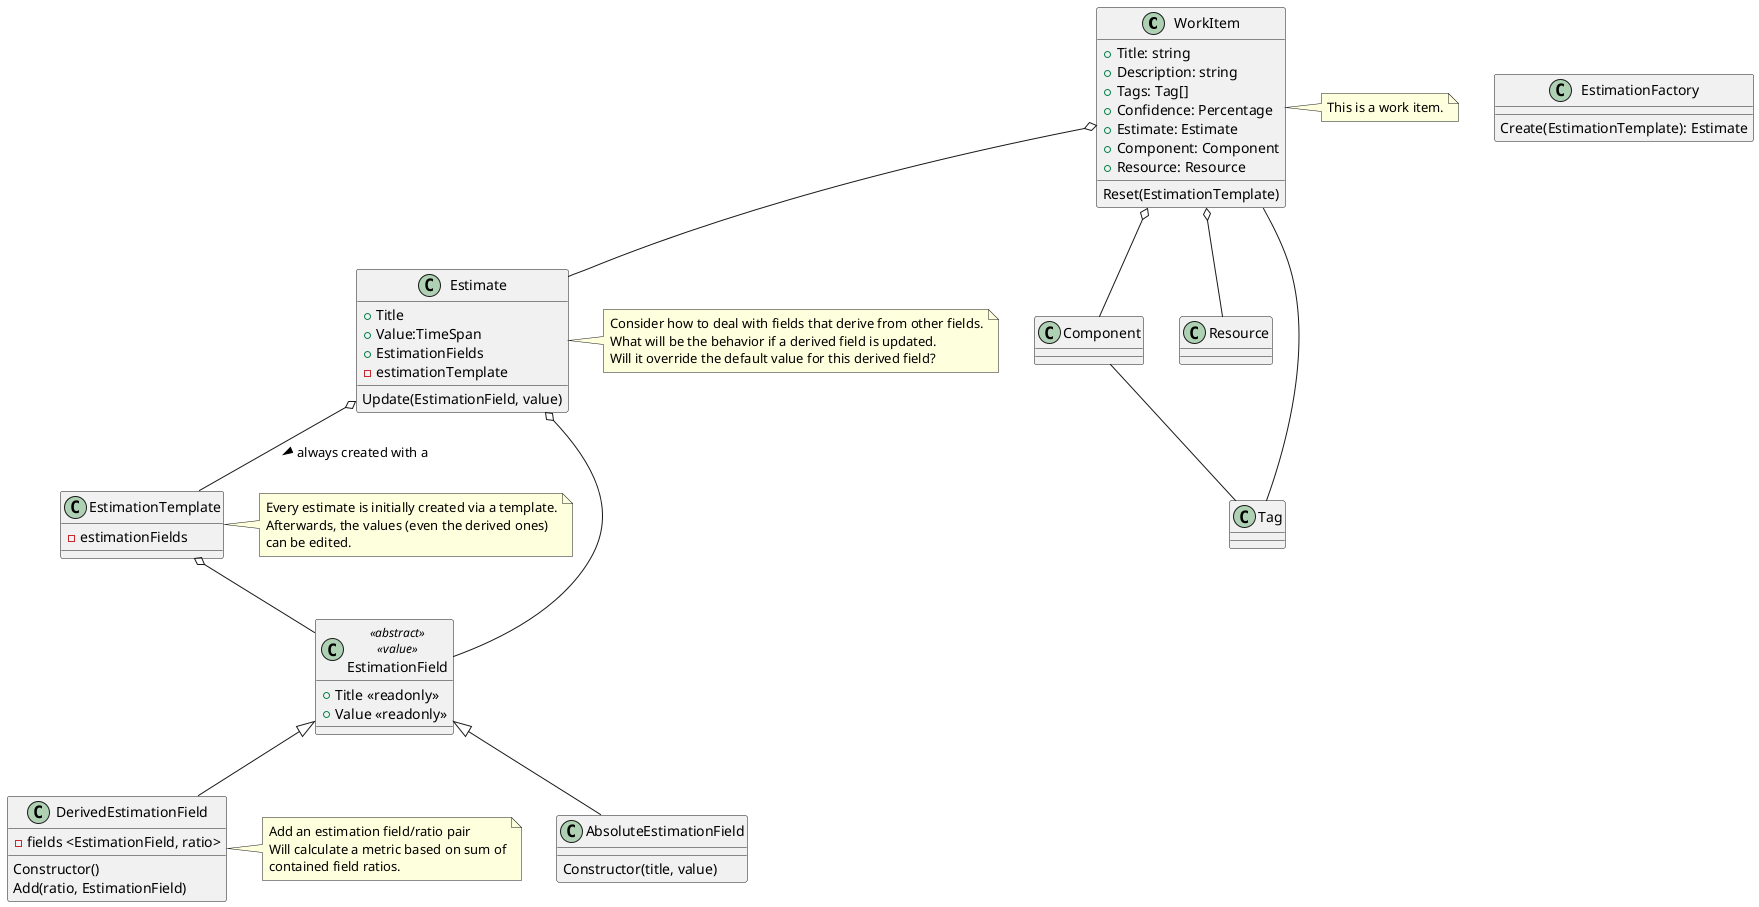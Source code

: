 @startuml
    ' https://plantuml.com/salt

    class WorkItem {
        + Title: string
        + Description: string
        + Tags: Tag[]
        + Confidence: Percentage
        + Estimate: Estimate
        + Component: Component
        + Resource: Resource
        Reset(EstimationTemplate)
    }
    note right of WorkItem
        This is a work item.
    end note
    
    class Component {}

    class Estimate {
        + Title
        + Value:TimeSpan
        + EstimationFields
        - estimationTemplate
        Update(EstimationField, value)
    }
    note right of Estimate
    Consider how to deal with fields that derive from other fields.
    What will be the behavior if a derived field is updated.
    Will it override the default value for this derived field?
    end note

    class Resource {}
    class Tag {}
    class EstimationTemplate {
        - estimationFields
    }
    note right of EstimationTemplate
    Every estimate is initially created via a template.
    Afterwards, the values (even the derived ones)
    can be edited.
    end note

    class EstimationFactory {
        Create(EstimationTemplate): Estimate
    }
    
    class EstimationField <<abstract>> <<value>> {
        + Title <<readonly>>
        + Value <<readonly>>
    }
    class AbsoluteEstimationField {
        Constructor(title, value)
    }

    class DerivedEstimationField {
        - fields <EstimationField, ratio>
        Constructor()
        Add(ratio, EstimationField)
    }
    note left of DerivedEstimationField
        Add an estimation field/ratio pair
        Will calculate a metric based on sum of
        contained field ratios.        
    end note

    EstimationTemplate o-- EstimationField
    Estimate o--EstimationTemplate : always created with a >
    Estimate o-- EstimationField
    EstimationField <|-- DerivedEstimationField
    EstimationField <|-- AbsoluteEstimationField

    ' Estimate -- EstimationFactory
    ' EstimationFactory -- EstimationTemplate

    Component -- Tag
    WorkItem -- Tag

    WorkItem o-- Component
    WorkItem o-- Resource
    WorkItem o-- Estimate

@enduml

